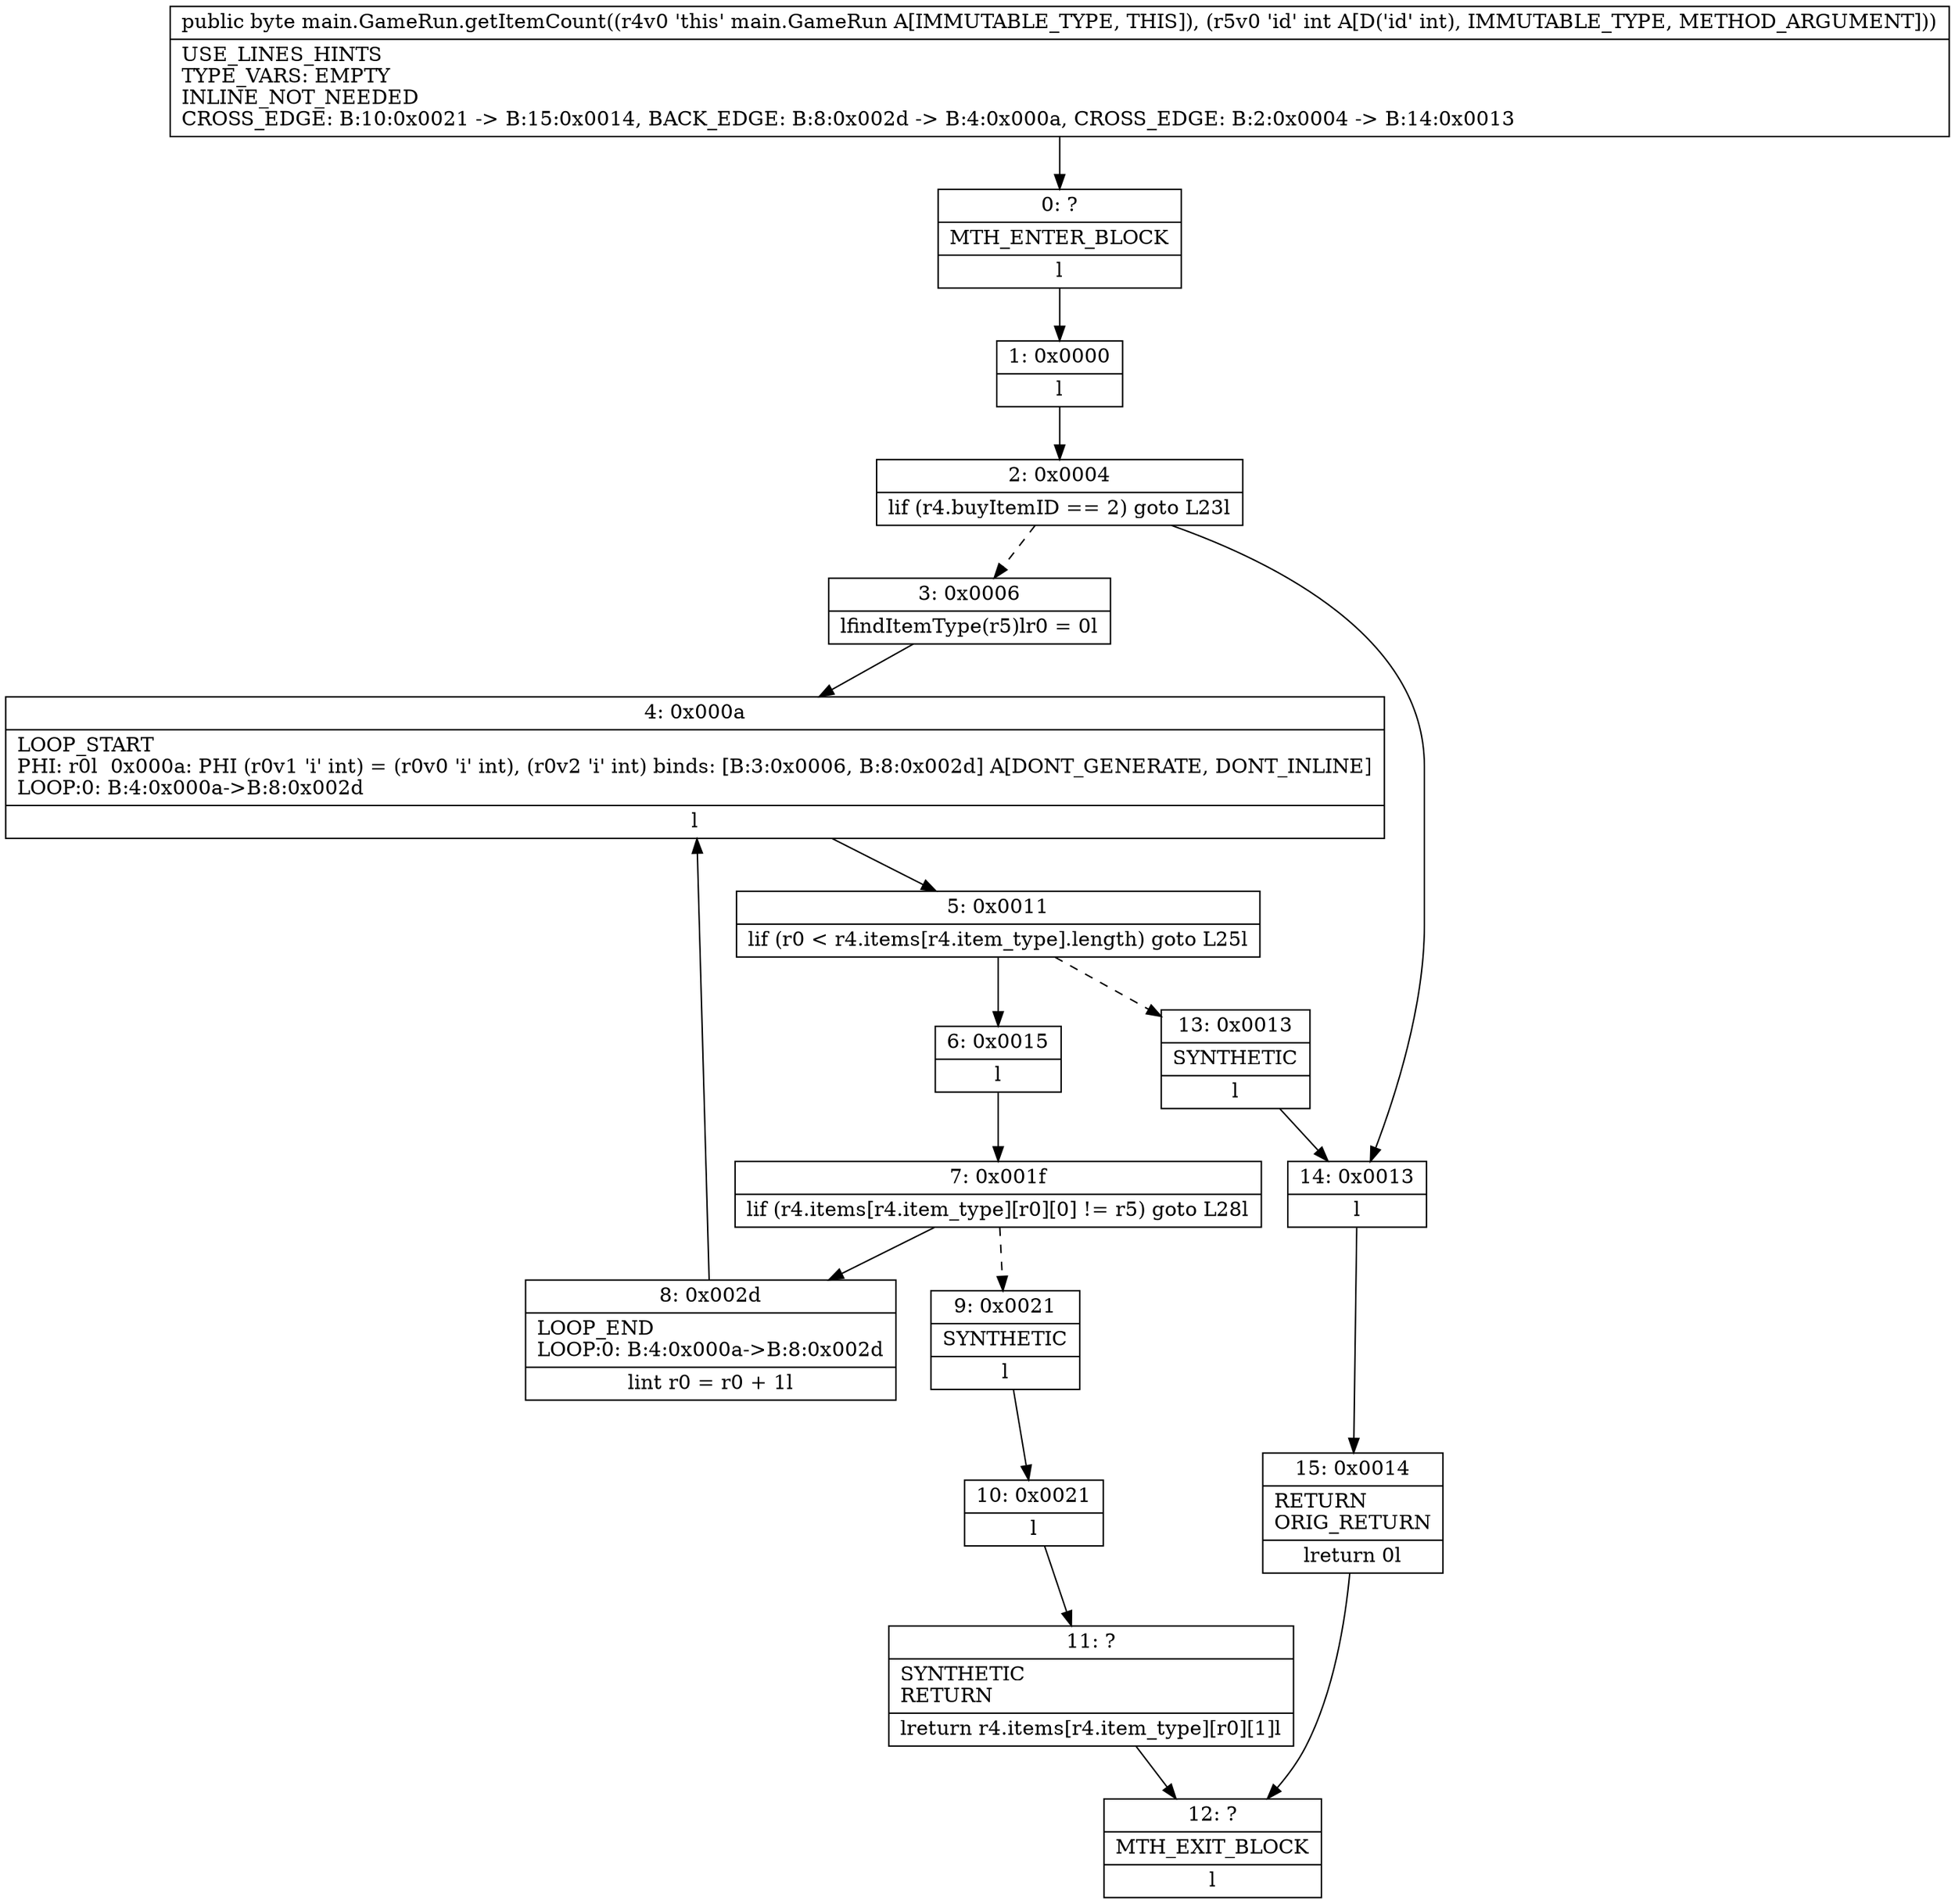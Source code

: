 digraph "CFG formain.GameRun.getItemCount(I)B" {
Node_0 [shape=record,label="{0\:\ ?|MTH_ENTER_BLOCK\l|l}"];
Node_1 [shape=record,label="{1\:\ 0x0000|l}"];
Node_2 [shape=record,label="{2\:\ 0x0004|lif (r4.buyItemID == 2) goto L23l}"];
Node_3 [shape=record,label="{3\:\ 0x0006|lfindItemType(r5)lr0 = 0l}"];
Node_4 [shape=record,label="{4\:\ 0x000a|LOOP_START\lPHI: r0l  0x000a: PHI (r0v1 'i' int) = (r0v0 'i' int), (r0v2 'i' int) binds: [B:3:0x0006, B:8:0x002d] A[DONT_GENERATE, DONT_INLINE]\lLOOP:0: B:4:0x000a\-\>B:8:0x002d\l|l}"];
Node_5 [shape=record,label="{5\:\ 0x0011|lif (r0 \< r4.items[r4.item_type].length) goto L25l}"];
Node_6 [shape=record,label="{6\:\ 0x0015|l}"];
Node_7 [shape=record,label="{7\:\ 0x001f|lif (r4.items[r4.item_type][r0][0] != r5) goto L28l}"];
Node_8 [shape=record,label="{8\:\ 0x002d|LOOP_END\lLOOP:0: B:4:0x000a\-\>B:8:0x002d\l|lint r0 = r0 + 1l}"];
Node_9 [shape=record,label="{9\:\ 0x0021|SYNTHETIC\l|l}"];
Node_10 [shape=record,label="{10\:\ 0x0021|l}"];
Node_11 [shape=record,label="{11\:\ ?|SYNTHETIC\lRETURN\l|lreturn r4.items[r4.item_type][r0][1]l}"];
Node_12 [shape=record,label="{12\:\ ?|MTH_EXIT_BLOCK\l|l}"];
Node_13 [shape=record,label="{13\:\ 0x0013|SYNTHETIC\l|l}"];
Node_14 [shape=record,label="{14\:\ 0x0013|l}"];
Node_15 [shape=record,label="{15\:\ 0x0014|RETURN\lORIG_RETURN\l|lreturn 0l}"];
MethodNode[shape=record,label="{public byte main.GameRun.getItemCount((r4v0 'this' main.GameRun A[IMMUTABLE_TYPE, THIS]), (r5v0 'id' int A[D('id' int), IMMUTABLE_TYPE, METHOD_ARGUMENT]))  | USE_LINES_HINTS\lTYPE_VARS: EMPTY\lINLINE_NOT_NEEDED\lCROSS_EDGE: B:10:0x0021 \-\> B:15:0x0014, BACK_EDGE: B:8:0x002d \-\> B:4:0x000a, CROSS_EDGE: B:2:0x0004 \-\> B:14:0x0013\l}"];
MethodNode -> Node_0;
Node_0 -> Node_1;
Node_1 -> Node_2;
Node_2 -> Node_3[style=dashed];
Node_2 -> Node_14;
Node_3 -> Node_4;
Node_4 -> Node_5;
Node_5 -> Node_6;
Node_5 -> Node_13[style=dashed];
Node_6 -> Node_7;
Node_7 -> Node_8;
Node_7 -> Node_9[style=dashed];
Node_8 -> Node_4;
Node_9 -> Node_10;
Node_10 -> Node_11;
Node_11 -> Node_12;
Node_13 -> Node_14;
Node_14 -> Node_15;
Node_15 -> Node_12;
}

